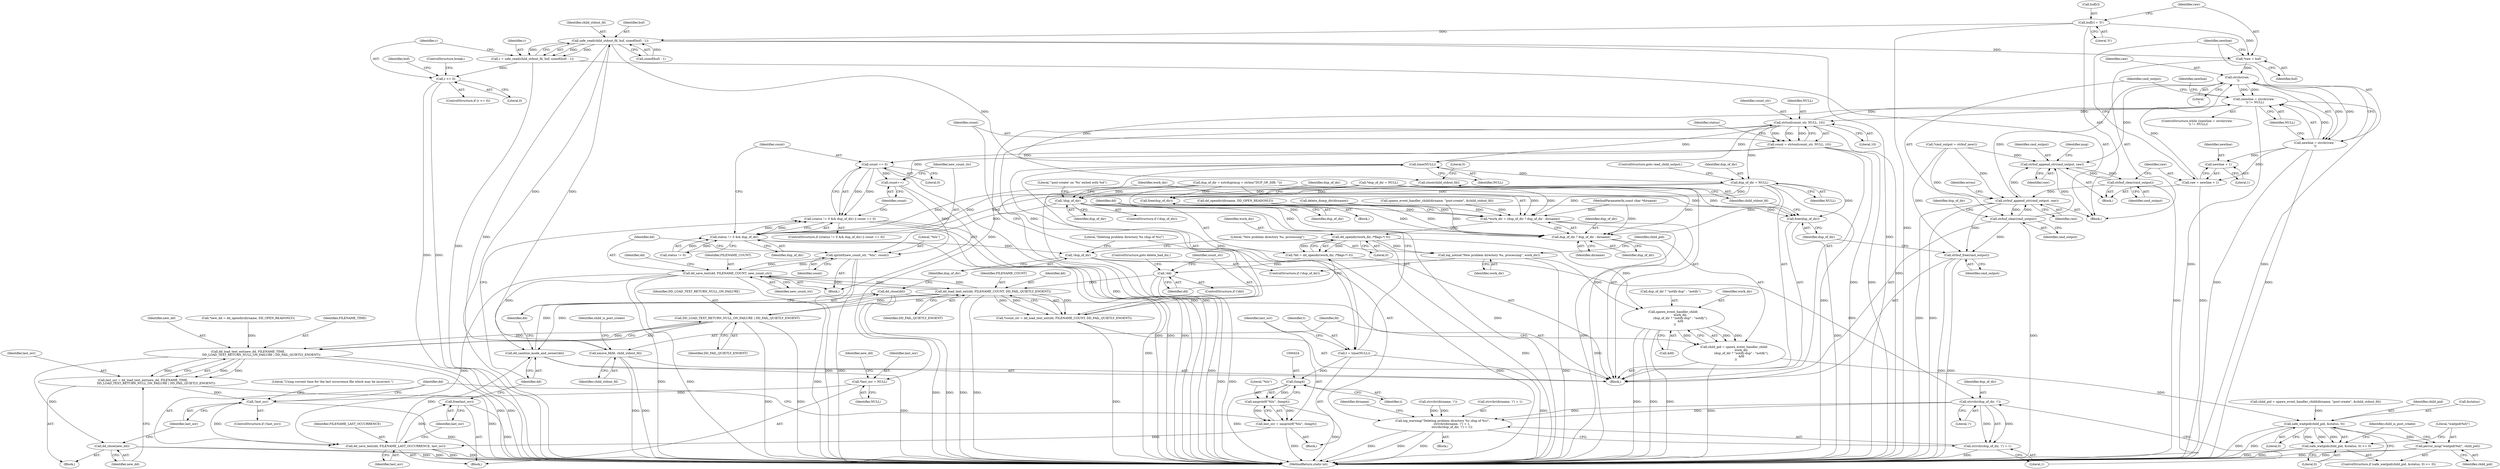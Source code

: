 digraph "0_abrt_8939398b82006ba1fec4ed491339fc075f43fc7c_0@array" {
"1000212" [label="(Call,buf[r] = '\0')"];
"1000200" [label="(Call,safe_read(child_stdout_fd, buf, sizeof(buf) - 1))"];
"1000198" [label="(Call,r = safe_read(child_stdout_fd, buf, sizeof(buf) - 1))"];
"1000208" [label="(Call,r <= 0)"];
"1000218" [label="(Call,*raw = buf)"];
"1000226" [label="(Call,strchr(raw, '\n'))"];
"1000223" [label="(Call,(newline = strchr(raw, '\n')) != NULL)"];
"1000346" [label="(Call,strtoul(count_str, NULL, 10))"];
"1000344" [label="(Call,count = strtoul(count_str, NULL, 10))"];
"1000357" [label="(Call,count == 0)"];
"1000351" [label="(Call,(status != 0 && dup_of_dir) || count == 0)"];
"1000361" [label="(Call,count++)"];
"1000364" [label="(Call,sprintf(new_count_str, \"%lu\", count))"];
"1000368" [label="(Call,dd_save_text(dd, FILENAME_COUNT, new_count_str))"];
"1000339" [label="(Call,dd_load_text_ext(dd, FILENAME_COUNT, DD_FAIL_QUIETLY_ENOENT))"];
"1000337" [label="(Call,*count_str = dd_load_text_ext(dd, FILENAME_COUNT, DD_FAIL_QUIETLY_ENOENT))"];
"1000399" [label="(Call,DD_LOAD_TEXT_RETURN_NULL_ON_FAILURE | DD_FAIL_QUIETLY_ENOENT)"];
"1000396" [label="(Call,dd_load_text_ext(new_dd, FILENAME_TIME,\n                            DD_LOAD_TEXT_RETURN_NULL_ON_FAILURE | DD_FAIL_QUIETLY_ENOENT))"];
"1000394" [label="(Call,last_ocr = dd_load_text_ext(new_dd, FILENAME_TIME,\n                            DD_LOAD_TEXT_RETURN_NULL_ON_FAILURE | DD_FAIL_QUIETLY_ENOENT))"];
"1000409" [label="(Call,!last_ocr)"];
"1000426" [label="(Call,dd_save_text(dd, FILENAME_LAST_OCCURRENCE, last_ocr))"];
"1000430" [label="(Call,free(last_ocr))"];
"1000432" [label="(Call,dd_sanitize_mode_and_owner(dd))"];
"1000434" [label="(Call,dd_close(dd))"];
"1000402" [label="(Call,dd_close(new_dd))"];
"1000388" [label="(Call,*last_ocr = NULL)"];
"1000417" [label="(Call,time(NULL))"];
"1000415" [label="(Call,t = time(NULL))"];
"1000423" [label="(Call,(long)t)"];
"1000421" [label="(Call,xasprintf(\"%lu\", (long)t))"];
"1000419" [label="(Call,last_ocr = xasprintf(\"%lu\", (long)t))"];
"1000479" [label="(Call,dup_of_dir = NULL)"];
"1000256" [label="(Call,free(dup_of_dir))"];
"1000310" [label="(Call,!dup_of_dir)"];
"1000320" [label="(Call,*work_dir = (dup_of_dir ? dup_of_dir : dirname))"];
"1000329" [label="(Call,dd_opendir(work_dir, /*flags:*/ 0))"];
"1000327" [label="(Call,*dd = dd_opendir(work_dir, /*flags:*/ 0))"];
"1000333" [label="(Call,!dd)"];
"1000439" [label="(Call,log_notice(\"New problem directory %s, processing\", work_dir))"];
"1000461" [label="(Call,spawn_event_handler_child(\n                work_dir,\n                (dup_of_dir ? \"notify-dup\" : \"notify\"),\n                &fd\n    ))"];
"1000459" [label="(Call,child_pid = spawn_event_handler_child(\n                work_dir,\n                (dup_of_dir ? \"notify-dup\" : \"notify\"),\n                &fd\n    ))"];
"1000281" [label="(Call,safe_waitpid(child_pid, &status, 0))"];
"1000280" [label="(Call,safe_waitpid(child_pid, &status, 0) <= 0)"];
"1000287" [label="(Call,perror_msg(\"waitpid(%d)\", child_pid))"];
"1000322" [label="(Call,dup_of_dir ? dup_of_dir : dirname)"];
"1000352" [label="(Call,status != 0 && dup_of_dir)"];
"1000437" [label="(Call,!dup_of_dir)"];
"1000452" [label="(Call,strrchr(dup_of_dir, '/'))"];
"1000444" [label="(Call,log_warning(\"Deleting problem directory %s (dup of %s)\",\n                    strrchr(dirname, '/') + 1,\n                    strrchr(dup_of_dir, '/') + 1))"];
"1000451" [label="(Call,strrchr(dup_of_dir, '/') + 1)"];
"1000492" [label="(Call,free(dup_of_dir))"];
"1000224" [label="(Call,newline = strchr(raw, '\n'))"];
"1000267" [label="(Call,raw = newline + 1)"];
"1000269" [label="(Call,newline + 1)"];
"1000235" [label="(Call,strbuf_append_str(cmd_output, raw))"];
"1000265" [label="(Call,strbuf_clear(cmd_output))"];
"1000272" [label="(Call,strbuf_append_str(cmd_output, raw))"];
"1000475" [label="(Call,strbuf_clear(cmd_output))"];
"1000490" [label="(Call,strbuf_free(cmd_output))"];
"1000469" [label="(Call,xmove_fd(fd, child_stdout_fd))"];
"1000494" [label="(Call,close(child_stdout_fd))"];
"1000457" [label="(Identifier,dirname)"];
"1000287" [label="(Call,perror_msg(\"waitpid(%d)\", child_pid))"];
"1000333" [label="(Call,!dd)"];
"1000195" [label="(Identifier,errno)"];
"1000227" [label="(Identifier,raw)"];
"1000351" [label="(Call,(status != 0 && dup_of_dir) || count == 0)"];
"1000440" [label="(Literal,\"New problem directory %s, processing\")"];
"1000369" [label="(Identifier,dd)"];
"1000429" [label="(Identifier,last_ocr)"];
"1000345" [label="(Identifier,count)"];
"1000320" [label="(Call,*work_dir = (dup_of_dir ? dup_of_dir : dirname))"];
"1000328" [label="(Identifier,dd)"];
"1000395" [label="(Identifier,last_ocr)"];
"1000422" [label="(Literal,\"%lu\")"];
"1000346" [label="(Call,strtoul(count_str, NULL, 10))"];
"1000218" [label="(Call,*raw = buf)"];
"1000413" [label="(Literal,\"Using current time for the last occurrence file which may be incorrect.\")"];
"1000461" [label="(Call,spawn_event_handler_child(\n                work_dir,\n                (dup_of_dir ? \"notify-dup\" : \"notify\"),\n                &fd\n    ))"];
"1000397" [label="(Identifier,new_dd)"];
"1000463" [label="(Call,dup_of_dir ? \"notify-dup\" : \"notify\")"];
"1000497" [label="(Literal,0)"];
"1000354" [label="(Identifier,status)"];
"1000357" [label="(Call,count == 0)"];
"1000259" [label="(Identifier,dup_of_dir)"];
"1000219" [label="(Identifier,raw)"];
"1000240" [label="(Identifier,msg)"];
"1000334" [label="(Identifier,dd)"];
"1000410" [label="(Identifier,last_ocr)"];
"1000281" [label="(Call,safe_waitpid(child_pid, &status, 0))"];
"1000272" [label="(Call,strbuf_append_str(cmd_output, raw))"];
"1000425" [label="(Identifier,t)"];
"1000478" [label="(Identifier,dup_of_dir)"];
"1000329" [label="(Call,dd_opendir(work_dir, /*flags:*/ 0))"];
"1000207" [label="(ControlStructure,if (r <= 0))"];
"1000392" [label="(Identifier,new_dd)"];
"1000384" [label="(Call,dd_opendir(dirname, DD_OPEN_READONLY))"];
"1000498" [label="(MethodReturn,static int)"];
"1000420" [label="(Identifier,last_ocr)"];
"1000273" [label="(Identifier,cmd_output)"];
"1000350" [label="(ControlStructure,if ((status != 0 && dup_of_dir) || count == 0))"];
"1000482" [label="(ControlStructure,goto read_child_output;)"];
"1000481" [label="(Identifier,NULL)"];
"1000423" [label="(Call,(long)t)"];
"1000368" [label="(Call,dd_save_text(dd, FILENAME_COUNT, new_count_str))"];
"1000371" [label="(Identifier,new_count_str)"];
"1000447" [label="(Call,strrchr(dirname, '/'))"];
"1000467" [label="(Call,&fd)"];
"1000401" [label="(Identifier,DD_FAIL_QUIETLY_ENOENT)"];
"1000321" [label="(Identifier,work_dir)"];
"1000451" [label="(Call,strrchr(dup_of_dir, '/') + 1)"];
"1000203" [label="(Call,sizeof(buf) - 1)"];
"1000390" [label="(Identifier,NULL)"];
"1000441" [label="(Identifier,work_dir)"];
"1000361" [label="(Call,count++)"];
"1000236" [label="(Identifier,cmd_output)"];
"1000367" [label="(Identifier,count)"];
"1000342" [label="(Identifier,DD_FAIL_QUIETLY_ENOENT)"];
"1000211" [label="(ControlStructure,break;)"];
"1000491" [label="(Identifier,cmd_output)"];
"1000432" [label="(Call,dd_sanitize_mode_and_owner(dd))"];
"1000171" [label="(Call,child_pid = spawn_event_handler_child(dirname, \"post-create\", &child_stdout_fd))"];
"1000225" [label="(Identifier,newline)"];
"1000433" [label="(Identifier,dd)"];
"1000323" [label="(Identifier,dup_of_dir)"];
"1000493" [label="(Identifier,dup_of_dir)"];
"1000366" [label="(Literal,\"%lu\")"];
"1000353" [label="(Call,status != 0)"];
"1000476" [label="(Identifier,cmd_output)"];
"1000437" [label="(Call,!dup_of_dir)"];
"1000200" [label="(Call,safe_read(child_stdout_fd, buf, sizeof(buf) - 1))"];
"1000444" [label="(Call,log_warning(\"Deleting problem directory %s (dup of %s)\",\n                    strrchr(dirname, '/') + 1,\n                    strrchr(dup_of_dir, '/') + 1))"];
"1000267" [label="(Call,raw = newline + 1)"];
"1000348" [label="(Identifier,NULL)"];
"1000358" [label="(Identifier,count)"];
"1000285" [label="(Literal,0)"];
"1000288" [label="(Literal,\"waitpid(%d)\")"];
"1000337" [label="(Call,*count_str = dd_load_text_ext(dd, FILENAME_COUNT, DD_FAIL_QUIETLY_ENOENT))"];
"1000494" [label="(Call,close(child_stdout_fd))"];
"1000462" [label="(Identifier,work_dir)"];
"1000352" [label="(Call,status != 0 && dup_of_dir)"];
"1000382" [label="(Call,*new_dd = dd_opendir(dirname, DD_OPEN_READONLY))"];
"1000222" [label="(ControlStructure,while ((newline = strchr(raw, '\n')) != NULL))"];
"1000341" [label="(Identifier,FILENAME_COUNT)"];
"1000199" [label="(Identifier,r)"];
"1000370" [label="(Identifier,FILENAME_COUNT)"];
"1000359" [label="(Literal,0)"];
"1000255" [label="(Block,)"];
"1000456" [label="(Call,delete_dump_dir(dirname))"];
"1000393" [label="(Block,)"];
"1000431" [label="(Identifier,last_ocr)"];
"1000400" [label="(Identifier,DD_LOAD_TEXT_RETURN_NULL_ON_FAILURE)"];
"1000376" [label="(Identifier,dd)"];
"1000417" [label="(Call,time(NULL))"];
"1000430" [label="(Call,free(last_ocr))"];
"1000415" [label="(Call,t = time(NULL))"];
"1000314" [label="(Literal,\"'post-create' on '%s' exited with %d\")"];
"1000344" [label="(Call,count = strtoul(count_str, NULL, 10))"];
"1000339" [label="(Call,dd_load_text_ext(dd, FILENAME_COUNT, DD_FAIL_QUIETLY_ENOENT))"];
"1000479" [label="(Call,dup_of_dir = NULL)"];
"1000268" [label="(Identifier,raw)"];
"1000274" [label="(Identifier,raw)"];
"1000280" [label="(Call,safe_waitpid(child_pid, &status, 0) <= 0)"];
"1000443" [label="(Block,)"];
"1000416" [label="(Identifier,t)"];
"1000362" [label="(Identifier,count)"];
"1000330" [label="(Identifier,work_dir)"];
"1000402" [label="(Call,dd_close(new_dd))"];
"1000325" [label="(Identifier,dirname)"];
"1000446" [label="(Call,strrchr(dirname, '/') + 1)"];
"1000327" [label="(Call,*dd = dd_opendir(work_dir, /*flags:*/ 0))"];
"1000322" [label="(Call,dup_of_dir ? dup_of_dir : dirname)"];
"1000226" [label="(Call,strchr(raw, '\n'))"];
"1000233" [label="(Identifier,newline)"];
"1000237" [label="(Identifier,raw)"];
"1000389" [label="(Identifier,last_ocr)"];
"1000192" [label="(Block,)"];
"1000408" [label="(ControlStructure,if (!last_ocr))"];
"1000209" [label="(Identifier,r)"];
"1000427" [label="(Identifier,dd)"];
"1000411" [label="(Block,)"];
"1000235" [label="(Call,strbuf_append_str(cmd_output, raw))"];
"1000257" [label="(Identifier,dup_of_dir)"];
"1000454" [label="(Literal,'/')"];
"1000265" [label="(Call,strbuf_clear(cmd_output))"];
"1000471" [label="(Identifier,child_stdout_fd)"];
"1000335" [label="(ControlStructure,goto delete_bad_dir;)"];
"1000439" [label="(Call,log_notice(\"New problem directory %s, processing\", work_dir))"];
"1000470" [label="(Identifier,fd)"];
"1000436" [label="(ControlStructure,if (!dup_of_dir))"];
"1000173" [label="(Call,spawn_event_handler_child(dirname, \"post-create\", &child_stdout_fd))"];
"1000356" [label="(Identifier,dup_of_dir)"];
"1000455" [label="(Literal,1)"];
"1000198" [label="(Call,r = safe_read(child_stdout_fd, buf, sizeof(buf) - 1))"];
"1000495" [label="(Identifier,child_stdout_fd)"];
"1000286" [label="(Literal,0)"];
"1000445" [label="(Literal,\"Deleting problem directory %s (dup of %s)\")"];
"1000230" [label="(Block,)"];
"1000338" [label="(Identifier,count_str)"];
"1000347" [label="(Identifier,count_str)"];
"1000349" [label="(Literal,10)"];
"1000490" [label="(Call,strbuf_free(cmd_output))"];
"1000469" [label="(Call,xmove_fd(fd, child_stdout_fd))"];
"1000210" [label="(Literal,0)"];
"1000214" [label="(Identifier,buf)"];
"1000279" [label="(ControlStructure,if (safe_waitpid(child_pid, &status, 0) <= 0))"];
"1000421" [label="(Call,xasprintf(\"%lu\", (long)t))"];
"1000331" [label="(Literal,0)"];
"1000403" [label="(Identifier,new_dd)"];
"1000434" [label="(Call,dd_close(dd))"];
"1000459" [label="(Call,child_pid = spawn_event_handler_child(\n                work_dir,\n                (dup_of_dir ? \"notify-dup\" : \"notify\"),\n                &fd\n    ))"];
"1000201" [label="(Identifier,child_stdout_fd)"];
"1000220" [label="(Identifier,buf)"];
"1000399" [label="(Call,DD_LOAD_TEXT_RETURN_NULL_ON_FAILURE | DD_FAIL_QUIETLY_ENOENT)"];
"1000282" [label="(Identifier,child_pid)"];
"1000269" [label="(Call,newline + 1)"];
"1000228" [label="(Literal,'\n')"];
"1000438" [label="(Identifier,dup_of_dir)"];
"1000309" [label="(ControlStructure,if (!dup_of_dir))"];
"1000380" [label="(Block,)"];
"1000340" [label="(Identifier,dd)"];
"1000208" [label="(Call,r <= 0)"];
"1000229" [label="(Identifier,NULL)"];
"1000256" [label="(Call,free(dup_of_dir))"];
"1000365" [label="(Identifier,new_count_str)"];
"1000426" [label="(Call,dd_save_text(dd, FILENAME_LAST_OCCURRENCE, last_ocr))"];
"1000216" [label="(Literal,'\0')"];
"1000179" [label="(Call,*dup_of_dir = NULL)"];
"1000394" [label="(Call,last_ocr = dd_load_text_ext(new_dd, FILENAME_TIME,\n                            DD_LOAD_TEXT_RETURN_NULL_ON_FAILURE | DD_FAIL_QUIETLY_ENOENT))"];
"1000475" [label="(Call,strbuf_clear(cmd_output))"];
"1000409" [label="(Call,!last_ocr)"];
"1000224" [label="(Call,newline = strchr(raw, '\n'))"];
"1000364" [label="(Call,sprintf(new_count_str, \"%lu\", count))"];
"1000271" [label="(Literal,1)"];
"1000398" [label="(Identifier,FILENAME_TIME)"];
"1000360" [label="(Block,)"];
"1000311" [label="(Identifier,dup_of_dir)"];
"1000453" [label="(Identifier,dup_of_dir)"];
"1000270" [label="(Identifier,newline)"];
"1000419" [label="(Call,last_ocr = xasprintf(\"%lu\", (long)t))"];
"1000202" [label="(Identifier,buf)"];
"1000452" [label="(Call,strrchr(dup_of_dir, '/'))"];
"1000213" [label="(Call,buf[r])"];
"1000324" [label="(Identifier,dup_of_dir)"];
"1000435" [label="(Identifier,dd)"];
"1000473" [label="(Identifier,child_is_post_create)"];
"1000388" [label="(Call,*last_ocr = NULL)"];
"1000289" [label="(Identifier,child_pid)"];
"1000396" [label="(Call,dd_load_text_ext(new_dd, FILENAME_TIME,\n                            DD_LOAD_TEXT_RETURN_NULL_ON_FAILURE | DD_FAIL_QUIETLY_ENOENT))"];
"1000428" [label="(Identifier,FILENAME_LAST_OCCURRENCE)"];
"1000258" [label="(Call,dup_of_dir = xstrdup(msg + strlen(\"DUP_OF_DIR: \")))"];
"1000212" [label="(Call,buf[r] = '\0')"];
"1000132" [label="(MethodParameterIn,const char *dirname)"];
"1000292" [label="(Identifier,child_is_post_create)"];
"1000460" [label="(Identifier,child_pid)"];
"1000310" [label="(Call,!dup_of_dir)"];
"1000332" [label="(ControlStructure,if (!dd))"];
"1000492" [label="(Call,free(dup_of_dir))"];
"1000480" [label="(Identifier,dup_of_dir)"];
"1000283" [label="(Call,&status)"];
"1000266" [label="(Identifier,cmd_output)"];
"1000133" [label="(Block,)"];
"1000223" [label="(Call,(newline = strchr(raw, '\n')) != NULL)"];
"1000183" [label="(Call,*cmd_output = strbuf_new())"];
"1000418" [label="(Identifier,NULL)"];
"1000212" -> "1000192"  [label="AST: "];
"1000212" -> "1000216"  [label="CFG: "];
"1000213" -> "1000212"  [label="AST: "];
"1000216" -> "1000212"  [label="AST: "];
"1000219" -> "1000212"  [label="CFG: "];
"1000212" -> "1000498"  [label="DDG: "];
"1000212" -> "1000200"  [label="DDG: "];
"1000212" -> "1000218"  [label="DDG: "];
"1000200" -> "1000198"  [label="AST: "];
"1000200" -> "1000203"  [label="CFG: "];
"1000201" -> "1000200"  [label="AST: "];
"1000202" -> "1000200"  [label="AST: "];
"1000203" -> "1000200"  [label="AST: "];
"1000198" -> "1000200"  [label="CFG: "];
"1000200" -> "1000498"  [label="DDG: "];
"1000200" -> "1000498"  [label="DDG: "];
"1000200" -> "1000198"  [label="DDG: "];
"1000200" -> "1000198"  [label="DDG: "];
"1000200" -> "1000198"  [label="DDG: "];
"1000469" -> "1000200"  [label="DDG: "];
"1000203" -> "1000200"  [label="DDG: "];
"1000200" -> "1000218"  [label="DDG: "];
"1000200" -> "1000469"  [label="DDG: "];
"1000200" -> "1000494"  [label="DDG: "];
"1000198" -> "1000192"  [label="AST: "];
"1000199" -> "1000198"  [label="AST: "];
"1000209" -> "1000198"  [label="CFG: "];
"1000198" -> "1000498"  [label="DDG: "];
"1000198" -> "1000208"  [label="DDG: "];
"1000208" -> "1000207"  [label="AST: "];
"1000208" -> "1000210"  [label="CFG: "];
"1000209" -> "1000208"  [label="AST: "];
"1000210" -> "1000208"  [label="AST: "];
"1000211" -> "1000208"  [label="CFG: "];
"1000214" -> "1000208"  [label="CFG: "];
"1000208" -> "1000498"  [label="DDG: "];
"1000208" -> "1000498"  [label="DDG: "];
"1000218" -> "1000192"  [label="AST: "];
"1000218" -> "1000220"  [label="CFG: "];
"1000219" -> "1000218"  [label="AST: "];
"1000220" -> "1000218"  [label="AST: "];
"1000225" -> "1000218"  [label="CFG: "];
"1000218" -> "1000226"  [label="DDG: "];
"1000226" -> "1000224"  [label="AST: "];
"1000226" -> "1000228"  [label="CFG: "];
"1000227" -> "1000226"  [label="AST: "];
"1000228" -> "1000226"  [label="AST: "];
"1000224" -> "1000226"  [label="CFG: "];
"1000226" -> "1000223"  [label="DDG: "];
"1000226" -> "1000223"  [label="DDG: "];
"1000226" -> "1000224"  [label="DDG: "];
"1000226" -> "1000224"  [label="DDG: "];
"1000267" -> "1000226"  [label="DDG: "];
"1000226" -> "1000235"  [label="DDG: "];
"1000226" -> "1000272"  [label="DDG: "];
"1000223" -> "1000222"  [label="AST: "];
"1000223" -> "1000229"  [label="CFG: "];
"1000224" -> "1000223"  [label="AST: "];
"1000229" -> "1000223"  [label="AST: "];
"1000233" -> "1000223"  [label="CFG: "];
"1000273" -> "1000223"  [label="CFG: "];
"1000223" -> "1000498"  [label="DDG: "];
"1000223" -> "1000498"  [label="DDG: "];
"1000224" -> "1000223"  [label="DDG: "];
"1000346" -> "1000223"  [label="DDG: "];
"1000417" -> "1000223"  [label="DDG: "];
"1000223" -> "1000346"  [label="DDG: "];
"1000346" -> "1000344"  [label="AST: "];
"1000346" -> "1000349"  [label="CFG: "];
"1000347" -> "1000346"  [label="AST: "];
"1000348" -> "1000346"  [label="AST: "];
"1000349" -> "1000346"  [label="AST: "];
"1000344" -> "1000346"  [label="CFG: "];
"1000346" -> "1000498"  [label="DDG: "];
"1000346" -> "1000344"  [label="DDG: "];
"1000346" -> "1000344"  [label="DDG: "];
"1000346" -> "1000344"  [label="DDG: "];
"1000337" -> "1000346"  [label="DDG: "];
"1000417" -> "1000346"  [label="DDG: "];
"1000346" -> "1000388"  [label="DDG: "];
"1000346" -> "1000417"  [label="DDG: "];
"1000346" -> "1000479"  [label="DDG: "];
"1000344" -> "1000133"  [label="AST: "];
"1000345" -> "1000344"  [label="AST: "];
"1000354" -> "1000344"  [label="CFG: "];
"1000344" -> "1000498"  [label="DDG: "];
"1000344" -> "1000498"  [label="DDG: "];
"1000344" -> "1000357"  [label="DDG: "];
"1000344" -> "1000361"  [label="DDG: "];
"1000357" -> "1000351"  [label="AST: "];
"1000357" -> "1000359"  [label="CFG: "];
"1000358" -> "1000357"  [label="AST: "];
"1000359" -> "1000357"  [label="AST: "];
"1000351" -> "1000357"  [label="CFG: "];
"1000357" -> "1000498"  [label="DDG: "];
"1000357" -> "1000351"  [label="DDG: "];
"1000357" -> "1000351"  [label="DDG: "];
"1000357" -> "1000361"  [label="DDG: "];
"1000351" -> "1000350"  [label="AST: "];
"1000351" -> "1000352"  [label="CFG: "];
"1000352" -> "1000351"  [label="AST: "];
"1000362" -> "1000351"  [label="CFG: "];
"1000433" -> "1000351"  [label="CFG: "];
"1000351" -> "1000498"  [label="DDG: "];
"1000351" -> "1000498"  [label="DDG: "];
"1000351" -> "1000498"  [label="DDG: "];
"1000352" -> "1000351"  [label="DDG: "];
"1000352" -> "1000351"  [label="DDG: "];
"1000361" -> "1000360"  [label="AST: "];
"1000361" -> "1000362"  [label="CFG: "];
"1000362" -> "1000361"  [label="AST: "];
"1000365" -> "1000361"  [label="CFG: "];
"1000361" -> "1000364"  [label="DDG: "];
"1000364" -> "1000360"  [label="AST: "];
"1000364" -> "1000367"  [label="CFG: "];
"1000365" -> "1000364"  [label="AST: "];
"1000366" -> "1000364"  [label="AST: "];
"1000367" -> "1000364"  [label="AST: "];
"1000369" -> "1000364"  [label="CFG: "];
"1000364" -> "1000498"  [label="DDG: "];
"1000364" -> "1000498"  [label="DDG: "];
"1000368" -> "1000364"  [label="DDG: "];
"1000364" -> "1000368"  [label="DDG: "];
"1000368" -> "1000360"  [label="AST: "];
"1000368" -> "1000371"  [label="CFG: "];
"1000369" -> "1000368"  [label="AST: "];
"1000370" -> "1000368"  [label="AST: "];
"1000371" -> "1000368"  [label="AST: "];
"1000376" -> "1000368"  [label="CFG: "];
"1000368" -> "1000498"  [label="DDG: "];
"1000368" -> "1000498"  [label="DDG: "];
"1000368" -> "1000498"  [label="DDG: "];
"1000368" -> "1000339"  [label="DDG: "];
"1000339" -> "1000368"  [label="DDG: "];
"1000339" -> "1000368"  [label="DDG: "];
"1000368" -> "1000426"  [label="DDG: "];
"1000368" -> "1000432"  [label="DDG: "];
"1000339" -> "1000337"  [label="AST: "];
"1000339" -> "1000342"  [label="CFG: "];
"1000340" -> "1000339"  [label="AST: "];
"1000341" -> "1000339"  [label="AST: "];
"1000342" -> "1000339"  [label="AST: "];
"1000337" -> "1000339"  [label="CFG: "];
"1000339" -> "1000498"  [label="DDG: "];
"1000339" -> "1000498"  [label="DDG: "];
"1000339" -> "1000337"  [label="DDG: "];
"1000339" -> "1000337"  [label="DDG: "];
"1000339" -> "1000337"  [label="DDG: "];
"1000333" -> "1000339"  [label="DDG: "];
"1000399" -> "1000339"  [label="DDG: "];
"1000339" -> "1000399"  [label="DDG: "];
"1000339" -> "1000432"  [label="DDG: "];
"1000337" -> "1000133"  [label="AST: "];
"1000338" -> "1000337"  [label="AST: "];
"1000345" -> "1000337"  [label="CFG: "];
"1000337" -> "1000498"  [label="DDG: "];
"1000399" -> "1000396"  [label="AST: "];
"1000399" -> "1000401"  [label="CFG: "];
"1000400" -> "1000399"  [label="AST: "];
"1000401" -> "1000399"  [label="AST: "];
"1000396" -> "1000399"  [label="CFG: "];
"1000399" -> "1000498"  [label="DDG: "];
"1000399" -> "1000498"  [label="DDG: "];
"1000399" -> "1000396"  [label="DDG: "];
"1000399" -> "1000396"  [label="DDG: "];
"1000396" -> "1000394"  [label="AST: "];
"1000397" -> "1000396"  [label="AST: "];
"1000398" -> "1000396"  [label="AST: "];
"1000394" -> "1000396"  [label="CFG: "];
"1000396" -> "1000498"  [label="DDG: "];
"1000396" -> "1000498"  [label="DDG: "];
"1000396" -> "1000394"  [label="DDG: "];
"1000396" -> "1000394"  [label="DDG: "];
"1000396" -> "1000394"  [label="DDG: "];
"1000382" -> "1000396"  [label="DDG: "];
"1000396" -> "1000402"  [label="DDG: "];
"1000394" -> "1000393"  [label="AST: "];
"1000395" -> "1000394"  [label="AST: "];
"1000403" -> "1000394"  [label="CFG: "];
"1000394" -> "1000498"  [label="DDG: "];
"1000394" -> "1000409"  [label="DDG: "];
"1000409" -> "1000408"  [label="AST: "];
"1000409" -> "1000410"  [label="CFG: "];
"1000410" -> "1000409"  [label="AST: "];
"1000413" -> "1000409"  [label="CFG: "];
"1000427" -> "1000409"  [label="CFG: "];
"1000409" -> "1000498"  [label="DDG: "];
"1000388" -> "1000409"  [label="DDG: "];
"1000409" -> "1000426"  [label="DDG: "];
"1000426" -> "1000380"  [label="AST: "];
"1000426" -> "1000429"  [label="CFG: "];
"1000427" -> "1000426"  [label="AST: "];
"1000428" -> "1000426"  [label="AST: "];
"1000429" -> "1000426"  [label="AST: "];
"1000431" -> "1000426"  [label="CFG: "];
"1000426" -> "1000498"  [label="DDG: "];
"1000426" -> "1000498"  [label="DDG: "];
"1000419" -> "1000426"  [label="DDG: "];
"1000426" -> "1000430"  [label="DDG: "];
"1000426" -> "1000432"  [label="DDG: "];
"1000430" -> "1000380"  [label="AST: "];
"1000430" -> "1000431"  [label="CFG: "];
"1000431" -> "1000430"  [label="AST: "];
"1000433" -> "1000430"  [label="CFG: "];
"1000430" -> "1000498"  [label="DDG: "];
"1000432" -> "1000133"  [label="AST: "];
"1000432" -> "1000433"  [label="CFG: "];
"1000433" -> "1000432"  [label="AST: "];
"1000435" -> "1000432"  [label="CFG: "];
"1000432" -> "1000498"  [label="DDG: "];
"1000432" -> "1000434"  [label="DDG: "];
"1000434" -> "1000133"  [label="AST: "];
"1000434" -> "1000435"  [label="CFG: "];
"1000435" -> "1000434"  [label="AST: "];
"1000438" -> "1000434"  [label="CFG: "];
"1000434" -> "1000498"  [label="DDG: "];
"1000434" -> "1000498"  [label="DDG: "];
"1000402" -> "1000393"  [label="AST: "];
"1000402" -> "1000403"  [label="CFG: "];
"1000403" -> "1000402"  [label="AST: "];
"1000410" -> "1000402"  [label="CFG: "];
"1000402" -> "1000498"  [label="DDG: "];
"1000402" -> "1000498"  [label="DDG: "];
"1000388" -> "1000380"  [label="AST: "];
"1000388" -> "1000390"  [label="CFG: "];
"1000389" -> "1000388"  [label="AST: "];
"1000390" -> "1000388"  [label="AST: "];
"1000392" -> "1000388"  [label="CFG: "];
"1000417" -> "1000415"  [label="AST: "];
"1000417" -> "1000418"  [label="CFG: "];
"1000418" -> "1000417"  [label="AST: "];
"1000415" -> "1000417"  [label="CFG: "];
"1000417" -> "1000415"  [label="DDG: "];
"1000417" -> "1000479"  [label="DDG: "];
"1000415" -> "1000411"  [label="AST: "];
"1000416" -> "1000415"  [label="AST: "];
"1000420" -> "1000415"  [label="CFG: "];
"1000415" -> "1000498"  [label="DDG: "];
"1000415" -> "1000423"  [label="DDG: "];
"1000423" -> "1000421"  [label="AST: "];
"1000423" -> "1000425"  [label="CFG: "];
"1000424" -> "1000423"  [label="AST: "];
"1000425" -> "1000423"  [label="AST: "];
"1000421" -> "1000423"  [label="CFG: "];
"1000423" -> "1000498"  [label="DDG: "];
"1000423" -> "1000421"  [label="DDG: "];
"1000421" -> "1000419"  [label="AST: "];
"1000422" -> "1000421"  [label="AST: "];
"1000419" -> "1000421"  [label="CFG: "];
"1000421" -> "1000498"  [label="DDG: "];
"1000421" -> "1000419"  [label="DDG: "];
"1000421" -> "1000419"  [label="DDG: "];
"1000419" -> "1000411"  [label="AST: "];
"1000420" -> "1000419"  [label="AST: "];
"1000427" -> "1000419"  [label="CFG: "];
"1000419" -> "1000498"  [label="DDG: "];
"1000479" -> "1000133"  [label="AST: "];
"1000479" -> "1000481"  [label="CFG: "];
"1000480" -> "1000479"  [label="AST: "];
"1000481" -> "1000479"  [label="AST: "];
"1000482" -> "1000479"  [label="CFG: "];
"1000479" -> "1000498"  [label="DDG: "];
"1000479" -> "1000256"  [label="DDG: "];
"1000479" -> "1000310"  [label="DDG: "];
"1000479" -> "1000320"  [label="DDG: "];
"1000479" -> "1000322"  [label="DDG: "];
"1000479" -> "1000352"  [label="DDG: "];
"1000479" -> "1000492"  [label="DDG: "];
"1000256" -> "1000255"  [label="AST: "];
"1000256" -> "1000257"  [label="CFG: "];
"1000257" -> "1000256"  [label="AST: "];
"1000259" -> "1000256"  [label="CFG: "];
"1000258" -> "1000256"  [label="DDG: "];
"1000179" -> "1000256"  [label="DDG: "];
"1000310" -> "1000309"  [label="AST: "];
"1000310" -> "1000311"  [label="CFG: "];
"1000311" -> "1000310"  [label="AST: "];
"1000314" -> "1000310"  [label="CFG: "];
"1000321" -> "1000310"  [label="CFG: "];
"1000310" -> "1000498"  [label="DDG: "];
"1000258" -> "1000310"  [label="DDG: "];
"1000179" -> "1000310"  [label="DDG: "];
"1000310" -> "1000320"  [label="DDG: "];
"1000310" -> "1000322"  [label="DDG: "];
"1000310" -> "1000352"  [label="DDG: "];
"1000310" -> "1000492"  [label="DDG: "];
"1000320" -> "1000133"  [label="AST: "];
"1000320" -> "1000322"  [label="CFG: "];
"1000321" -> "1000320"  [label="AST: "];
"1000322" -> "1000320"  [label="AST: "];
"1000328" -> "1000320"  [label="CFG: "];
"1000320" -> "1000498"  [label="DDG: "];
"1000258" -> "1000320"  [label="DDG: "];
"1000179" -> "1000320"  [label="DDG: "];
"1000456" -> "1000320"  [label="DDG: "];
"1000173" -> "1000320"  [label="DDG: "];
"1000384" -> "1000320"  [label="DDG: "];
"1000132" -> "1000320"  [label="DDG: "];
"1000320" -> "1000329"  [label="DDG: "];
"1000329" -> "1000327"  [label="AST: "];
"1000329" -> "1000331"  [label="CFG: "];
"1000330" -> "1000329"  [label="AST: "];
"1000331" -> "1000329"  [label="AST: "];
"1000327" -> "1000329"  [label="CFG: "];
"1000329" -> "1000498"  [label="DDG: "];
"1000329" -> "1000327"  [label="DDG: "];
"1000329" -> "1000327"  [label="DDG: "];
"1000329" -> "1000439"  [label="DDG: "];
"1000329" -> "1000461"  [label="DDG: "];
"1000327" -> "1000133"  [label="AST: "];
"1000328" -> "1000327"  [label="AST: "];
"1000334" -> "1000327"  [label="CFG: "];
"1000327" -> "1000498"  [label="DDG: "];
"1000327" -> "1000333"  [label="DDG: "];
"1000333" -> "1000332"  [label="AST: "];
"1000333" -> "1000334"  [label="CFG: "];
"1000334" -> "1000333"  [label="AST: "];
"1000335" -> "1000333"  [label="CFG: "];
"1000338" -> "1000333"  [label="CFG: "];
"1000333" -> "1000498"  [label="DDG: "];
"1000333" -> "1000498"  [label="DDG: "];
"1000439" -> "1000436"  [label="AST: "];
"1000439" -> "1000441"  [label="CFG: "];
"1000440" -> "1000439"  [label="AST: "];
"1000441" -> "1000439"  [label="AST: "];
"1000460" -> "1000439"  [label="CFG: "];
"1000439" -> "1000498"  [label="DDG: "];
"1000439" -> "1000461"  [label="DDG: "];
"1000461" -> "1000459"  [label="AST: "];
"1000461" -> "1000467"  [label="CFG: "];
"1000462" -> "1000461"  [label="AST: "];
"1000463" -> "1000461"  [label="AST: "];
"1000467" -> "1000461"  [label="AST: "];
"1000459" -> "1000461"  [label="CFG: "];
"1000461" -> "1000498"  [label="DDG: "];
"1000461" -> "1000498"  [label="DDG: "];
"1000461" -> "1000498"  [label="DDG: "];
"1000461" -> "1000459"  [label="DDG: "];
"1000461" -> "1000459"  [label="DDG: "];
"1000461" -> "1000459"  [label="DDG: "];
"1000459" -> "1000133"  [label="AST: "];
"1000460" -> "1000459"  [label="AST: "];
"1000470" -> "1000459"  [label="CFG: "];
"1000459" -> "1000498"  [label="DDG: "];
"1000459" -> "1000281"  [label="DDG: "];
"1000281" -> "1000280"  [label="AST: "];
"1000281" -> "1000285"  [label="CFG: "];
"1000282" -> "1000281"  [label="AST: "];
"1000283" -> "1000281"  [label="AST: "];
"1000285" -> "1000281"  [label="AST: "];
"1000286" -> "1000281"  [label="CFG: "];
"1000281" -> "1000498"  [label="DDG: "];
"1000281" -> "1000498"  [label="DDG: "];
"1000281" -> "1000280"  [label="DDG: "];
"1000281" -> "1000280"  [label="DDG: "];
"1000281" -> "1000280"  [label="DDG: "];
"1000171" -> "1000281"  [label="DDG: "];
"1000281" -> "1000287"  [label="DDG: "];
"1000280" -> "1000279"  [label="AST: "];
"1000280" -> "1000286"  [label="CFG: "];
"1000286" -> "1000280"  [label="AST: "];
"1000288" -> "1000280"  [label="CFG: "];
"1000292" -> "1000280"  [label="CFG: "];
"1000280" -> "1000498"  [label="DDG: "];
"1000280" -> "1000498"  [label="DDG: "];
"1000287" -> "1000279"  [label="AST: "];
"1000287" -> "1000289"  [label="CFG: "];
"1000288" -> "1000287"  [label="AST: "];
"1000289" -> "1000287"  [label="AST: "];
"1000292" -> "1000287"  [label="CFG: "];
"1000287" -> "1000498"  [label="DDG: "];
"1000287" -> "1000498"  [label="DDG: "];
"1000322" -> "1000324"  [label="CFG: "];
"1000322" -> "1000325"  [label="CFG: "];
"1000323" -> "1000322"  [label="AST: "];
"1000324" -> "1000322"  [label="AST: "];
"1000325" -> "1000322"  [label="AST: "];
"1000322" -> "1000498"  [label="DDG: "];
"1000258" -> "1000322"  [label="DDG: "];
"1000179" -> "1000322"  [label="DDG: "];
"1000456" -> "1000322"  [label="DDG: "];
"1000173" -> "1000322"  [label="DDG: "];
"1000384" -> "1000322"  [label="DDG: "];
"1000132" -> "1000322"  [label="DDG: "];
"1000352" -> "1000353"  [label="CFG: "];
"1000352" -> "1000356"  [label="CFG: "];
"1000353" -> "1000352"  [label="AST: "];
"1000356" -> "1000352"  [label="AST: "];
"1000358" -> "1000352"  [label="CFG: "];
"1000352" -> "1000498"  [label="DDG: "];
"1000353" -> "1000352"  [label="DDG: "];
"1000353" -> "1000352"  [label="DDG: "];
"1000258" -> "1000352"  [label="DDG: "];
"1000179" -> "1000352"  [label="DDG: "];
"1000352" -> "1000437"  [label="DDG: "];
"1000437" -> "1000436"  [label="AST: "];
"1000437" -> "1000438"  [label="CFG: "];
"1000438" -> "1000437"  [label="AST: "];
"1000440" -> "1000437"  [label="CFG: "];
"1000445" -> "1000437"  [label="CFG: "];
"1000437" -> "1000498"  [label="DDG: "];
"1000437" -> "1000452"  [label="DDG: "];
"1000452" -> "1000451"  [label="AST: "];
"1000452" -> "1000454"  [label="CFG: "];
"1000453" -> "1000452"  [label="AST: "];
"1000454" -> "1000452"  [label="AST: "];
"1000455" -> "1000452"  [label="CFG: "];
"1000452" -> "1000444"  [label="DDG: "];
"1000452" -> "1000444"  [label="DDG: "];
"1000452" -> "1000451"  [label="DDG: "];
"1000452" -> "1000451"  [label="DDG: "];
"1000444" -> "1000443"  [label="AST: "];
"1000444" -> "1000451"  [label="CFG: "];
"1000445" -> "1000444"  [label="AST: "];
"1000446" -> "1000444"  [label="AST: "];
"1000451" -> "1000444"  [label="AST: "];
"1000457" -> "1000444"  [label="CFG: "];
"1000444" -> "1000498"  [label="DDG: "];
"1000444" -> "1000498"  [label="DDG: "];
"1000444" -> "1000498"  [label="DDG: "];
"1000447" -> "1000444"  [label="DDG: "];
"1000447" -> "1000444"  [label="DDG: "];
"1000451" -> "1000455"  [label="CFG: "];
"1000455" -> "1000451"  [label="AST: "];
"1000451" -> "1000498"  [label="DDG: "];
"1000492" -> "1000133"  [label="AST: "];
"1000492" -> "1000493"  [label="CFG: "];
"1000493" -> "1000492"  [label="AST: "];
"1000495" -> "1000492"  [label="CFG: "];
"1000492" -> "1000498"  [label="DDG: "];
"1000258" -> "1000492"  [label="DDG: "];
"1000179" -> "1000492"  [label="DDG: "];
"1000225" -> "1000224"  [label="AST: "];
"1000229" -> "1000224"  [label="CFG: "];
"1000224" -> "1000498"  [label="DDG: "];
"1000224" -> "1000498"  [label="DDG: "];
"1000224" -> "1000267"  [label="DDG: "];
"1000224" -> "1000269"  [label="DDG: "];
"1000267" -> "1000230"  [label="AST: "];
"1000267" -> "1000269"  [label="CFG: "];
"1000268" -> "1000267"  [label="AST: "];
"1000269" -> "1000267"  [label="AST: "];
"1000225" -> "1000267"  [label="CFG: "];
"1000267" -> "1000498"  [label="DDG: "];
"1000269" -> "1000271"  [label="CFG: "];
"1000270" -> "1000269"  [label="AST: "];
"1000271" -> "1000269"  [label="AST: "];
"1000235" -> "1000230"  [label="AST: "];
"1000235" -> "1000237"  [label="CFG: "];
"1000236" -> "1000235"  [label="AST: "];
"1000237" -> "1000235"  [label="AST: "];
"1000240" -> "1000235"  [label="CFG: "];
"1000183" -> "1000235"  [label="DDG: "];
"1000475" -> "1000235"  [label="DDG: "];
"1000265" -> "1000235"  [label="DDG: "];
"1000272" -> "1000235"  [label="DDG: "];
"1000235" -> "1000265"  [label="DDG: "];
"1000265" -> "1000230"  [label="AST: "];
"1000265" -> "1000266"  [label="CFG: "];
"1000266" -> "1000265"  [label="AST: "];
"1000268" -> "1000265"  [label="CFG: "];
"1000265" -> "1000498"  [label="DDG: "];
"1000265" -> "1000272"  [label="DDG: "];
"1000272" -> "1000192"  [label="AST: "];
"1000272" -> "1000274"  [label="CFG: "];
"1000273" -> "1000272"  [label="AST: "];
"1000274" -> "1000272"  [label="AST: "];
"1000195" -> "1000272"  [label="CFG: "];
"1000272" -> "1000498"  [label="DDG: "];
"1000272" -> "1000498"  [label="DDG: "];
"1000183" -> "1000272"  [label="DDG: "];
"1000475" -> "1000272"  [label="DDG: "];
"1000272" -> "1000475"  [label="DDG: "];
"1000272" -> "1000490"  [label="DDG: "];
"1000475" -> "1000133"  [label="AST: "];
"1000475" -> "1000476"  [label="CFG: "];
"1000476" -> "1000475"  [label="AST: "];
"1000478" -> "1000475"  [label="CFG: "];
"1000475" -> "1000498"  [label="DDG: "];
"1000183" -> "1000475"  [label="DDG: "];
"1000475" -> "1000490"  [label="DDG: "];
"1000490" -> "1000133"  [label="AST: "];
"1000490" -> "1000491"  [label="CFG: "];
"1000491" -> "1000490"  [label="AST: "];
"1000493" -> "1000490"  [label="CFG: "];
"1000490" -> "1000498"  [label="DDG: "];
"1000490" -> "1000498"  [label="DDG: "];
"1000183" -> "1000490"  [label="DDG: "];
"1000469" -> "1000133"  [label="AST: "];
"1000469" -> "1000471"  [label="CFG: "];
"1000470" -> "1000469"  [label="AST: "];
"1000471" -> "1000469"  [label="AST: "];
"1000473" -> "1000469"  [label="CFG: "];
"1000469" -> "1000498"  [label="DDG: "];
"1000469" -> "1000498"  [label="DDG: "];
"1000494" -> "1000133"  [label="AST: "];
"1000494" -> "1000495"  [label="CFG: "];
"1000495" -> "1000494"  [label="AST: "];
"1000497" -> "1000494"  [label="CFG: "];
"1000494" -> "1000498"  [label="DDG: "];
"1000494" -> "1000498"  [label="DDG: "];
}
